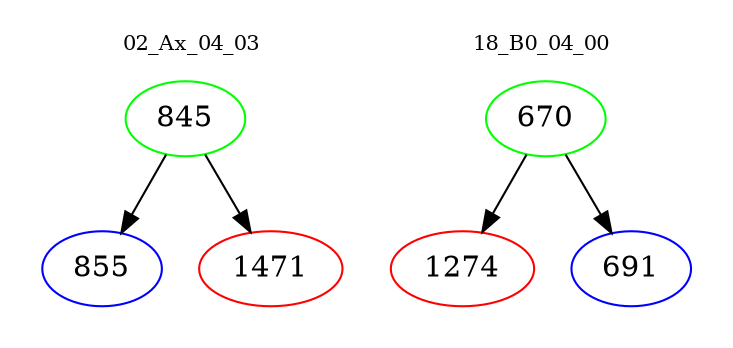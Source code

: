 digraph{
subgraph cluster_0 {
color = white
label = "02_Ax_04_03";
fontsize=10;
T0_845 [label="845", color="green"]
T0_845 -> T0_855 [color="black"]
T0_855 [label="855", color="blue"]
T0_845 -> T0_1471 [color="black"]
T0_1471 [label="1471", color="red"]
}
subgraph cluster_1 {
color = white
label = "18_B0_04_00";
fontsize=10;
T1_670 [label="670", color="green"]
T1_670 -> T1_1274 [color="black"]
T1_1274 [label="1274", color="red"]
T1_670 -> T1_691 [color="black"]
T1_691 [label="691", color="blue"]
}
}
